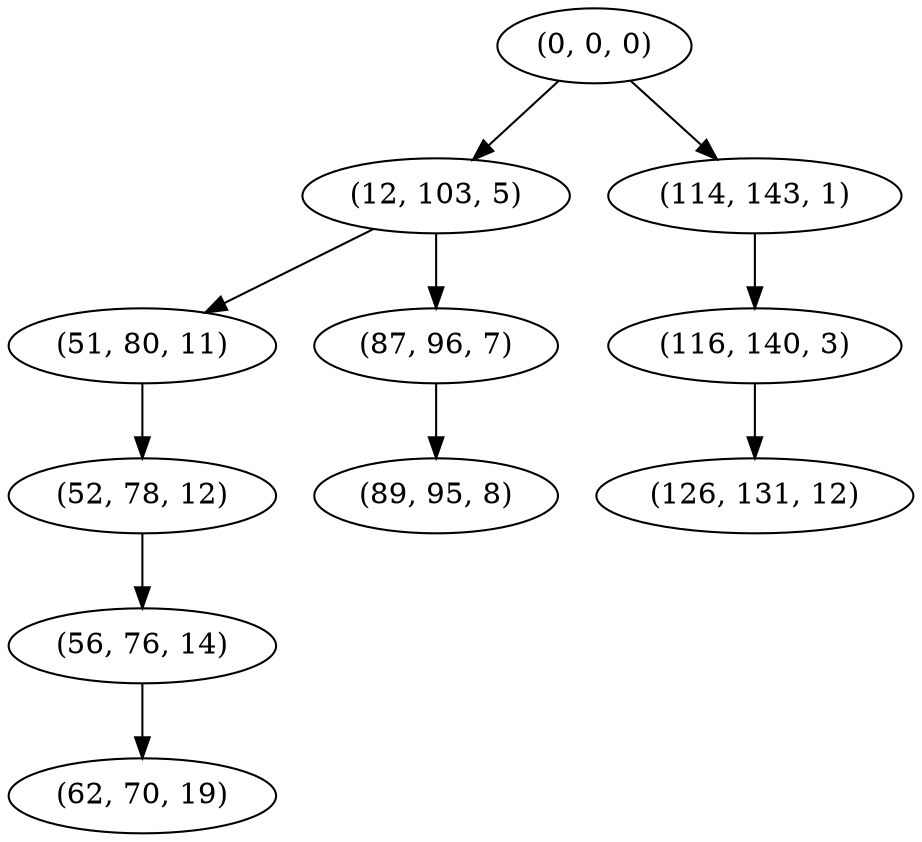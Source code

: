 digraph tree {
    "(0, 0, 0)";
    "(12, 103, 5)";
    "(51, 80, 11)";
    "(52, 78, 12)";
    "(56, 76, 14)";
    "(62, 70, 19)";
    "(87, 96, 7)";
    "(89, 95, 8)";
    "(114, 143, 1)";
    "(116, 140, 3)";
    "(126, 131, 12)";
    "(0, 0, 0)" -> "(12, 103, 5)";
    "(0, 0, 0)" -> "(114, 143, 1)";
    "(12, 103, 5)" -> "(51, 80, 11)";
    "(12, 103, 5)" -> "(87, 96, 7)";
    "(51, 80, 11)" -> "(52, 78, 12)";
    "(52, 78, 12)" -> "(56, 76, 14)";
    "(56, 76, 14)" -> "(62, 70, 19)";
    "(87, 96, 7)" -> "(89, 95, 8)";
    "(114, 143, 1)" -> "(116, 140, 3)";
    "(116, 140, 3)" -> "(126, 131, 12)";
}
